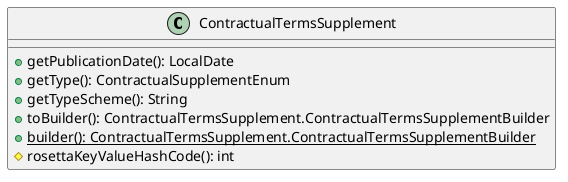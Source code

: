 @startuml

    class ContractualTermsSupplement [[ContractualTermsSupplement.html]] {
        +getPublicationDate(): LocalDate
        +getType(): ContractualSupplementEnum
        +getTypeScheme(): String
        +toBuilder(): ContractualTermsSupplement.ContractualTermsSupplementBuilder
        {static} +builder(): ContractualTermsSupplement.ContractualTermsSupplementBuilder
        #rosettaKeyValueHashCode(): int
    }

@enduml
